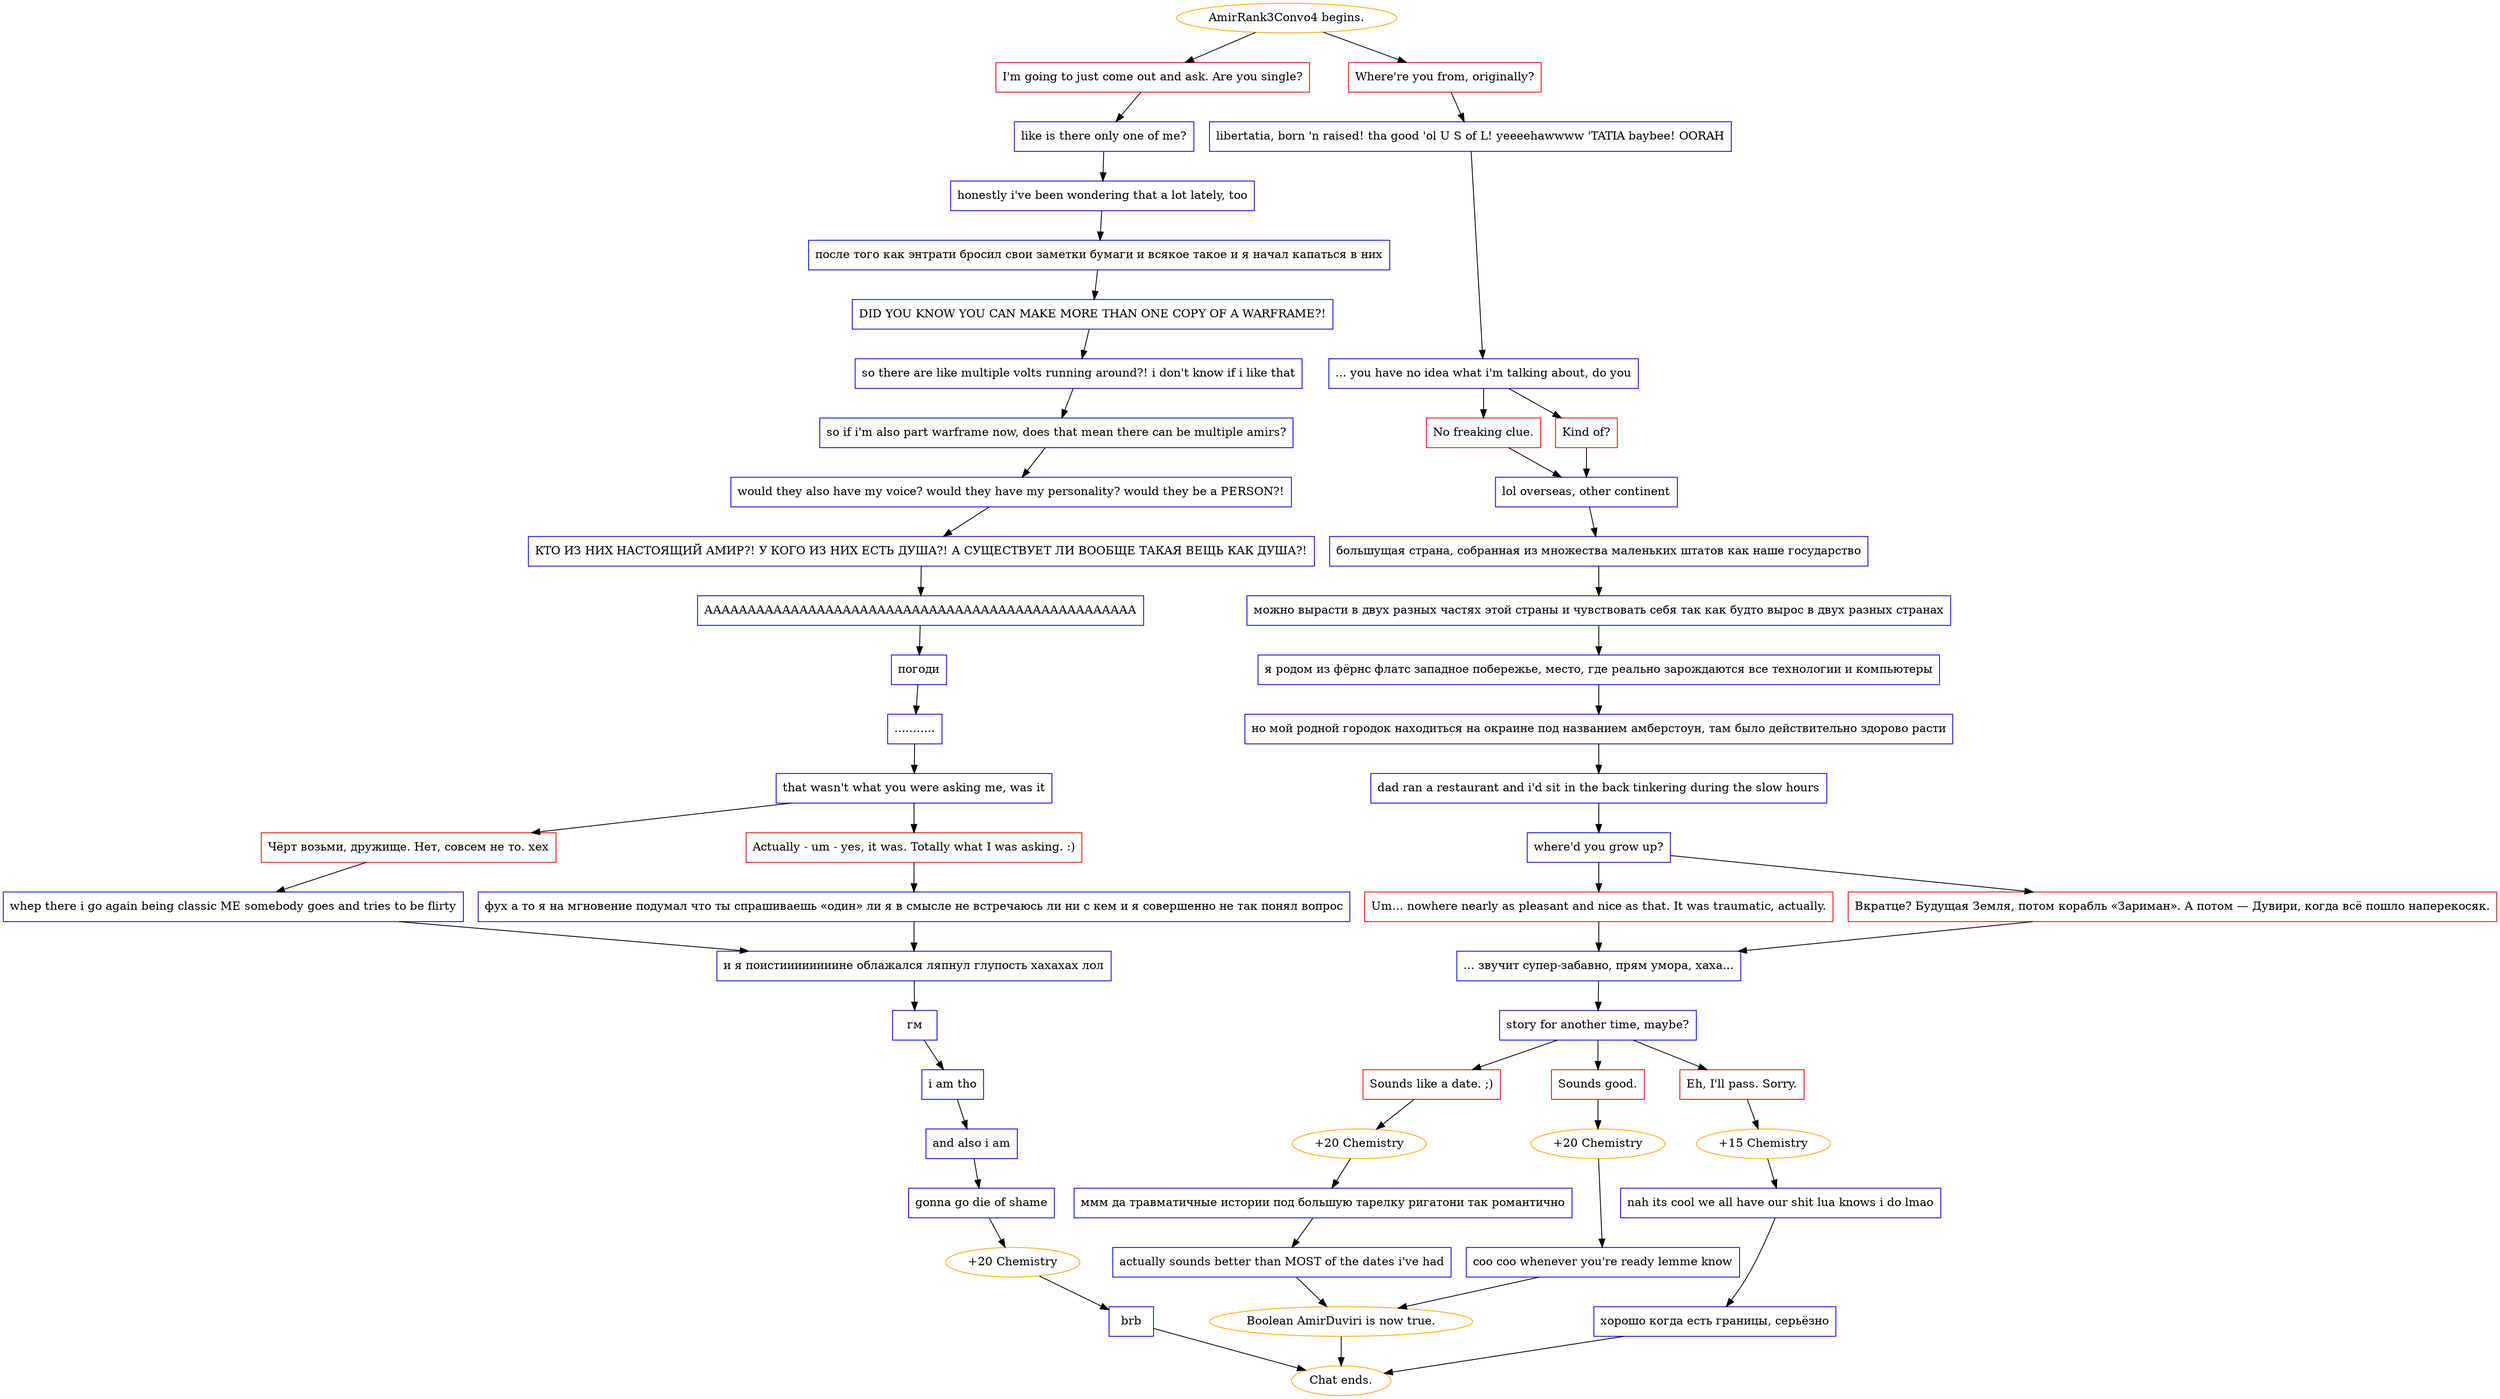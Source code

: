 digraph {
	"AmirRank3Convo4 begins." [color=orange];
		"AmirRank3Convo4 begins." -> j3843862323;
		"AmirRank3Convo4 begins." -> j2724067315;
	j3843862323 [label="I'm going to just come out and ask. Are you single?",shape=box,color=red];
		j3843862323 -> j3333762199;
	j2724067315 [label="Where're you from, originally?",shape=box,color=red];
		j2724067315 -> j1002439560;
	j3333762199 [label="like is there only one of me?",shape=box,color=blue];
		j3333762199 -> j3127713395;
	j1002439560 [label="libertatia, born 'n raised! tha good 'ol U S of L! yeeeehawwww 'TATIA baybee! OORAH",shape=box,color=blue];
		j1002439560 -> j3321587106;
	j3127713395 [label="honestly i've been wondering that a lot lately, too",shape=box,color=blue];
		j3127713395 -> j1775459618;
	j3321587106 [label="... you have no idea what i'm talking about, do you",shape=box,color=blue];
		j3321587106 -> j73998188;
		j3321587106 -> j1096182526;
	j1775459618 [label="после того как энтрати бросил свои заметки бумаги и всякое такое и я начал капаться в них",shape=box,color=blue];
		j1775459618 -> j92570707;
	j73998188 [label="No freaking clue.",shape=box,color=red];
		j73998188 -> j3222923298;
	j1096182526 [label="Kind of?",shape=box,color=red];
		j1096182526 -> j3222923298;
	j92570707 [label="DID YOU KNOW YOU CAN MAKE MORE THAN ONE COPY OF A WARFRAME?!",shape=box,color=blue];
		j92570707 -> j2879380334;
	j3222923298 [label="lol overseas, other continent",shape=box,color=blue];
		j3222923298 -> j3465976072;
	j2879380334 [label="so there are like multiple volts running around?! i don't know if i like that",shape=box,color=blue];
		j2879380334 -> j2190155590;
	j3465976072 [label="большущая страна, собранная из множества маленьких штатов как наше государство",shape=box,color=blue];
		j3465976072 -> j1797410682;
	j2190155590 [label="so if i'm also part warframe now, does that mean there can be multiple amirs?",shape=box,color=blue];
		j2190155590 -> j1890932521;
	j1797410682 [label="можно вырасти в двух разных частях этой страны и чувствовать себя так как будто вырос в двух разных странах",shape=box,color=blue];
		j1797410682 -> j1210960993;
	j1890932521 [label="would they also have my voice? would they have my personality? would they be a PERSON?!",shape=box,color=blue];
		j1890932521 -> j2432312464;
	j1210960993 [label="я родом из фёрнс флатс западное побережье, место, где реально зарождаются все технологии и компьютеры",shape=box,color=blue];
		j1210960993 -> j3298098110;
	j2432312464 [label="КТО ИЗ НИХ НАСТОЯЩИЙ АМИР?! У КОГО ИЗ НИХ ЕСТЬ ДУША?! А СУЩЕСТВУЕТ ЛИ ВООБЩЕ ТАКАЯ ВЕЩЬ КАК ДУША?!",shape=box,color=blue];
		j2432312464 -> j1909657133;
	j3298098110 [label="но мой родной городок находиться на окраине под названием амберстоун, там было действительно здорово расти",shape=box,color=blue];
		j3298098110 -> j2570243043;
	j1909657133 [label="АААААААААААААААААААААААААААААААААААААААААААААААААА",shape=box,color=blue];
		j1909657133 -> j3269152151;
	j2570243043 [label="dad ran a restaurant and i'd sit in the back tinkering during the slow hours",shape=box,color=blue];
		j2570243043 -> j4229140304;
	j3269152151 [label="погоди",shape=box,color=blue];
		j3269152151 -> j1546155505;
	j4229140304 [label="where'd you grow up?",shape=box,color=blue];
		j4229140304 -> j736400471;
		j4229140304 -> j2259302946;
	j1546155505 [label="...........",shape=box,color=blue];
		j1546155505 -> j2585537333;
	j736400471 [label="Um... nowhere nearly as pleasant and nice as that. It was traumatic, actually.",shape=box,color=red];
		j736400471 -> j133624738;
	j2259302946 [label="Вкратце? Будущая Земля, потом корабль «Зариман». А потом — Дувири, когда всё пошло наперекосяк.",shape=box,color=red];
		j2259302946 -> j133624738;
	j2585537333 [label="that wasn't what you were asking me, was it",shape=box,color=blue];
		j2585537333 -> j424650276;
		j2585537333 -> j2533309916;
	j133624738 [label="... звучит супер-забавно, прям умора, хаха...",shape=box,color=blue];
		j133624738 -> j1146116141;
	j424650276 [label="Чёрт возьми, дружище. Нет, совсем не то. хех",shape=box,color=red];
		j424650276 -> j26517136;
	j2533309916 [label="Actually - um - yes, it was. Totally what I was asking. :)",shape=box,color=red];
		j2533309916 -> j3859415982;
	j1146116141 [label="story for another time, maybe?",shape=box,color=blue];
		j1146116141 -> j3813298618;
		j1146116141 -> j3716328481;
		j1146116141 -> j3123117558;
	j26517136 [label="whep there i go again being classic ME somebody goes and tries to be flirty",shape=box,color=blue];
		j26517136 -> j343415731;
	j3859415982 [label="фух а то я на мгновение подумал что ты спрашиваешь «один» ли я в смысле не встречаюсь ли ни с кем и я совершенно не так понял вопрос",shape=box,color=blue];
		j3859415982 -> j343415731;
	j3813298618 [label="Sounds like a date. ;)",shape=box,color=red];
		j3813298618 -> j1831631854;
	j3716328481 [label="Sounds good.",shape=box,color=red];
		j3716328481 -> j898684972;
	j3123117558 [label="Eh, I'll pass. Sorry.",shape=box,color=red];
		j3123117558 -> j90990865;
	j343415731 [label="и я поистиииииииине облажался ляпнул глупость хахахах лол",shape=box,color=blue];
		j343415731 -> j2463291871;
	j1831631854 [label="+20 Chemistry",color=orange];
		j1831631854 -> j1180490122;
	j898684972 [label="+20 Chemistry",color=orange];
		j898684972 -> j1804671947;
	j90990865 [label="+15 Chemistry",color=orange];
		j90990865 -> j931336817;
	j2463291871 [label="гм",shape=box,color=blue];
		j2463291871 -> j1988750996;
	j1180490122 [label="ммм да травматичные истории под большую тарелку ригатони так романтично",shape=box,color=blue];
		j1180490122 -> j2290546764;
	j1804671947 [label="coo coo whenever you're ready lemme know",shape=box,color=blue];
		j1804671947 -> j50133812;
	j931336817 [label="nah its cool we all have our shit lua knows i do lmao",shape=box,color=blue];
		j931336817 -> j4028193308;
	j1988750996 [label="i am tho",shape=box,color=blue];
		j1988750996 -> j1082315548;
	j2290546764 [label="actually sounds better than MOST of the dates i've had",shape=box,color=blue];
		j2290546764 -> j50133812;
	j50133812 [label="Boolean AmirDuviri is now true.",color=orange];
		j50133812 -> "Chat ends.";
	j4028193308 [label="хорошо когда есть границы, серьёзно",shape=box,color=blue];
		j4028193308 -> "Chat ends.";
	j1082315548 [label="and also i am",shape=box,color=blue];
		j1082315548 -> j2780721110;
	"Chat ends." [color=orange];
	j2780721110 [label="gonna go die of shame",shape=box,color=blue];
		j2780721110 -> j3207250137;
	j3207250137 [label="+20 Chemistry",color=orange];
		j3207250137 -> j894619994;
	j894619994 [label="brb",shape=box,color=blue];
		j894619994 -> "Chat ends.";
}